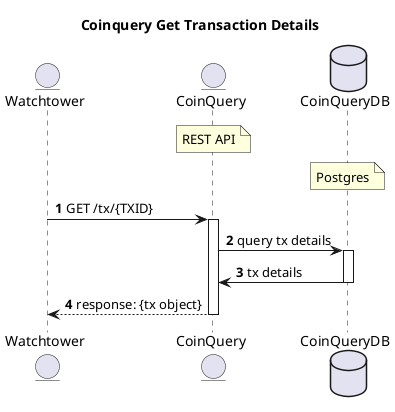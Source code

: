 @startuml
autonumber
title Coinquery Get Transaction Details

entity Watchtower
entity CoinQuery
database CoinQueryDB

note over CoinQuery: REST API
note over CoinQueryDB: Postgres

Watchtower -> CoinQuery: GET /tx/{TXID}
activate CoinQuery
CoinQuery -> CoinQueryDB: query tx details
activate CoinQueryDB
CoinQueryDB -> CoinQuery: tx details
deactivate CoinQueryDB
CoinQuery --> Watchtower: response: {tx object}
deactivate CoinQuery

@enduml